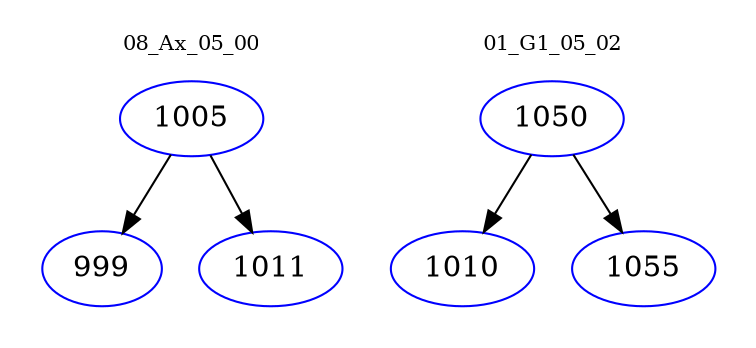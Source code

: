 digraph{
subgraph cluster_0 {
color = white
label = "08_Ax_05_00";
fontsize=10;
T0_1005 [label="1005", color="blue"]
T0_1005 -> T0_999 [color="black"]
T0_999 [label="999", color="blue"]
T0_1005 -> T0_1011 [color="black"]
T0_1011 [label="1011", color="blue"]
}
subgraph cluster_1 {
color = white
label = "01_G1_05_02";
fontsize=10;
T1_1050 [label="1050", color="blue"]
T1_1050 -> T1_1010 [color="black"]
T1_1010 [label="1010", color="blue"]
T1_1050 -> T1_1055 [color="black"]
T1_1055 [label="1055", color="blue"]
}
}
